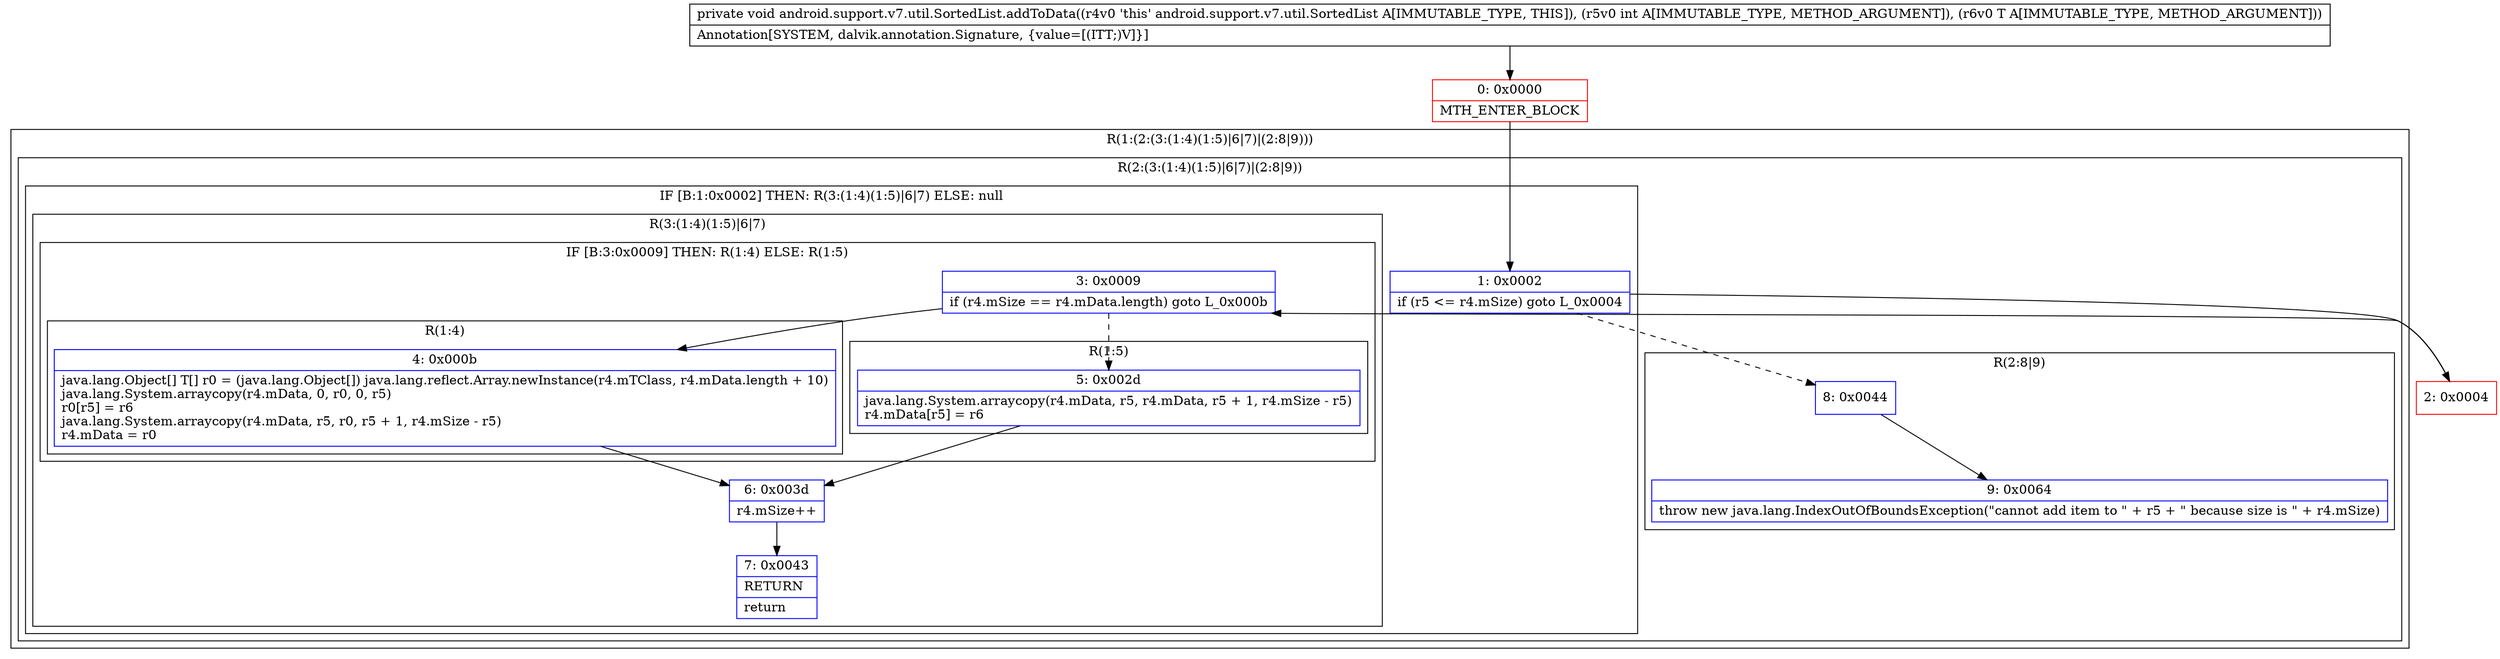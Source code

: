 digraph "CFG forandroid.support.v7.util.SortedList.addToData(ILjava\/lang\/Object;)V" {
subgraph cluster_Region_300327848 {
label = "R(1:(2:(3:(1:4)(1:5)|6|7)|(2:8|9)))";
node [shape=record,color=blue];
subgraph cluster_Region_196543881 {
label = "R(2:(3:(1:4)(1:5)|6|7)|(2:8|9))";
node [shape=record,color=blue];
subgraph cluster_IfRegion_1844923531 {
label = "IF [B:1:0x0002] THEN: R(3:(1:4)(1:5)|6|7) ELSE: null";
node [shape=record,color=blue];
Node_1 [shape=record,label="{1\:\ 0x0002|if (r5 \<= r4.mSize) goto L_0x0004\l}"];
subgraph cluster_Region_938484695 {
label = "R(3:(1:4)(1:5)|6|7)";
node [shape=record,color=blue];
subgraph cluster_IfRegion_321863010 {
label = "IF [B:3:0x0009] THEN: R(1:4) ELSE: R(1:5)";
node [shape=record,color=blue];
Node_3 [shape=record,label="{3\:\ 0x0009|if (r4.mSize == r4.mData.length) goto L_0x000b\l}"];
subgraph cluster_Region_119702411 {
label = "R(1:4)";
node [shape=record,color=blue];
Node_4 [shape=record,label="{4\:\ 0x000b|java.lang.Object[] T[] r0 = (java.lang.Object[]) java.lang.reflect.Array.newInstance(r4.mTClass, r4.mData.length + 10)\ljava.lang.System.arraycopy(r4.mData, 0, r0, 0, r5)\lr0[r5] = r6\ljava.lang.System.arraycopy(r4.mData, r5, r0, r5 + 1, r4.mSize \- r5)\lr4.mData = r0\l}"];
}
subgraph cluster_Region_537389507 {
label = "R(1:5)";
node [shape=record,color=blue];
Node_5 [shape=record,label="{5\:\ 0x002d|java.lang.System.arraycopy(r4.mData, r5, r4.mData, r5 + 1, r4.mSize \- r5)\lr4.mData[r5] = r6\l}"];
}
}
Node_6 [shape=record,label="{6\:\ 0x003d|r4.mSize++\l}"];
Node_7 [shape=record,label="{7\:\ 0x0043|RETURN\l|return\l}"];
}
}
subgraph cluster_Region_2009299548 {
label = "R(2:8|9)";
node [shape=record,color=blue];
Node_8 [shape=record,label="{8\:\ 0x0044}"];
Node_9 [shape=record,label="{9\:\ 0x0064|throw new java.lang.IndexOutOfBoundsException(\"cannot add item to \" + r5 + \" because size is \" + r4.mSize)\l}"];
}
}
}
Node_0 [shape=record,color=red,label="{0\:\ 0x0000|MTH_ENTER_BLOCK\l}"];
Node_2 [shape=record,color=red,label="{2\:\ 0x0004}"];
MethodNode[shape=record,label="{private void android.support.v7.util.SortedList.addToData((r4v0 'this' android.support.v7.util.SortedList A[IMMUTABLE_TYPE, THIS]), (r5v0 int A[IMMUTABLE_TYPE, METHOD_ARGUMENT]), (r6v0 T A[IMMUTABLE_TYPE, METHOD_ARGUMENT]))  | Annotation[SYSTEM, dalvik.annotation.Signature, \{value=[(ITT;)V]\}]\l}"];
MethodNode -> Node_0;
Node_1 -> Node_2;
Node_1 -> Node_8[style=dashed];
Node_3 -> Node_4;
Node_3 -> Node_5[style=dashed];
Node_4 -> Node_6;
Node_5 -> Node_6;
Node_6 -> Node_7;
Node_8 -> Node_9;
Node_0 -> Node_1;
Node_2 -> Node_3;
}

